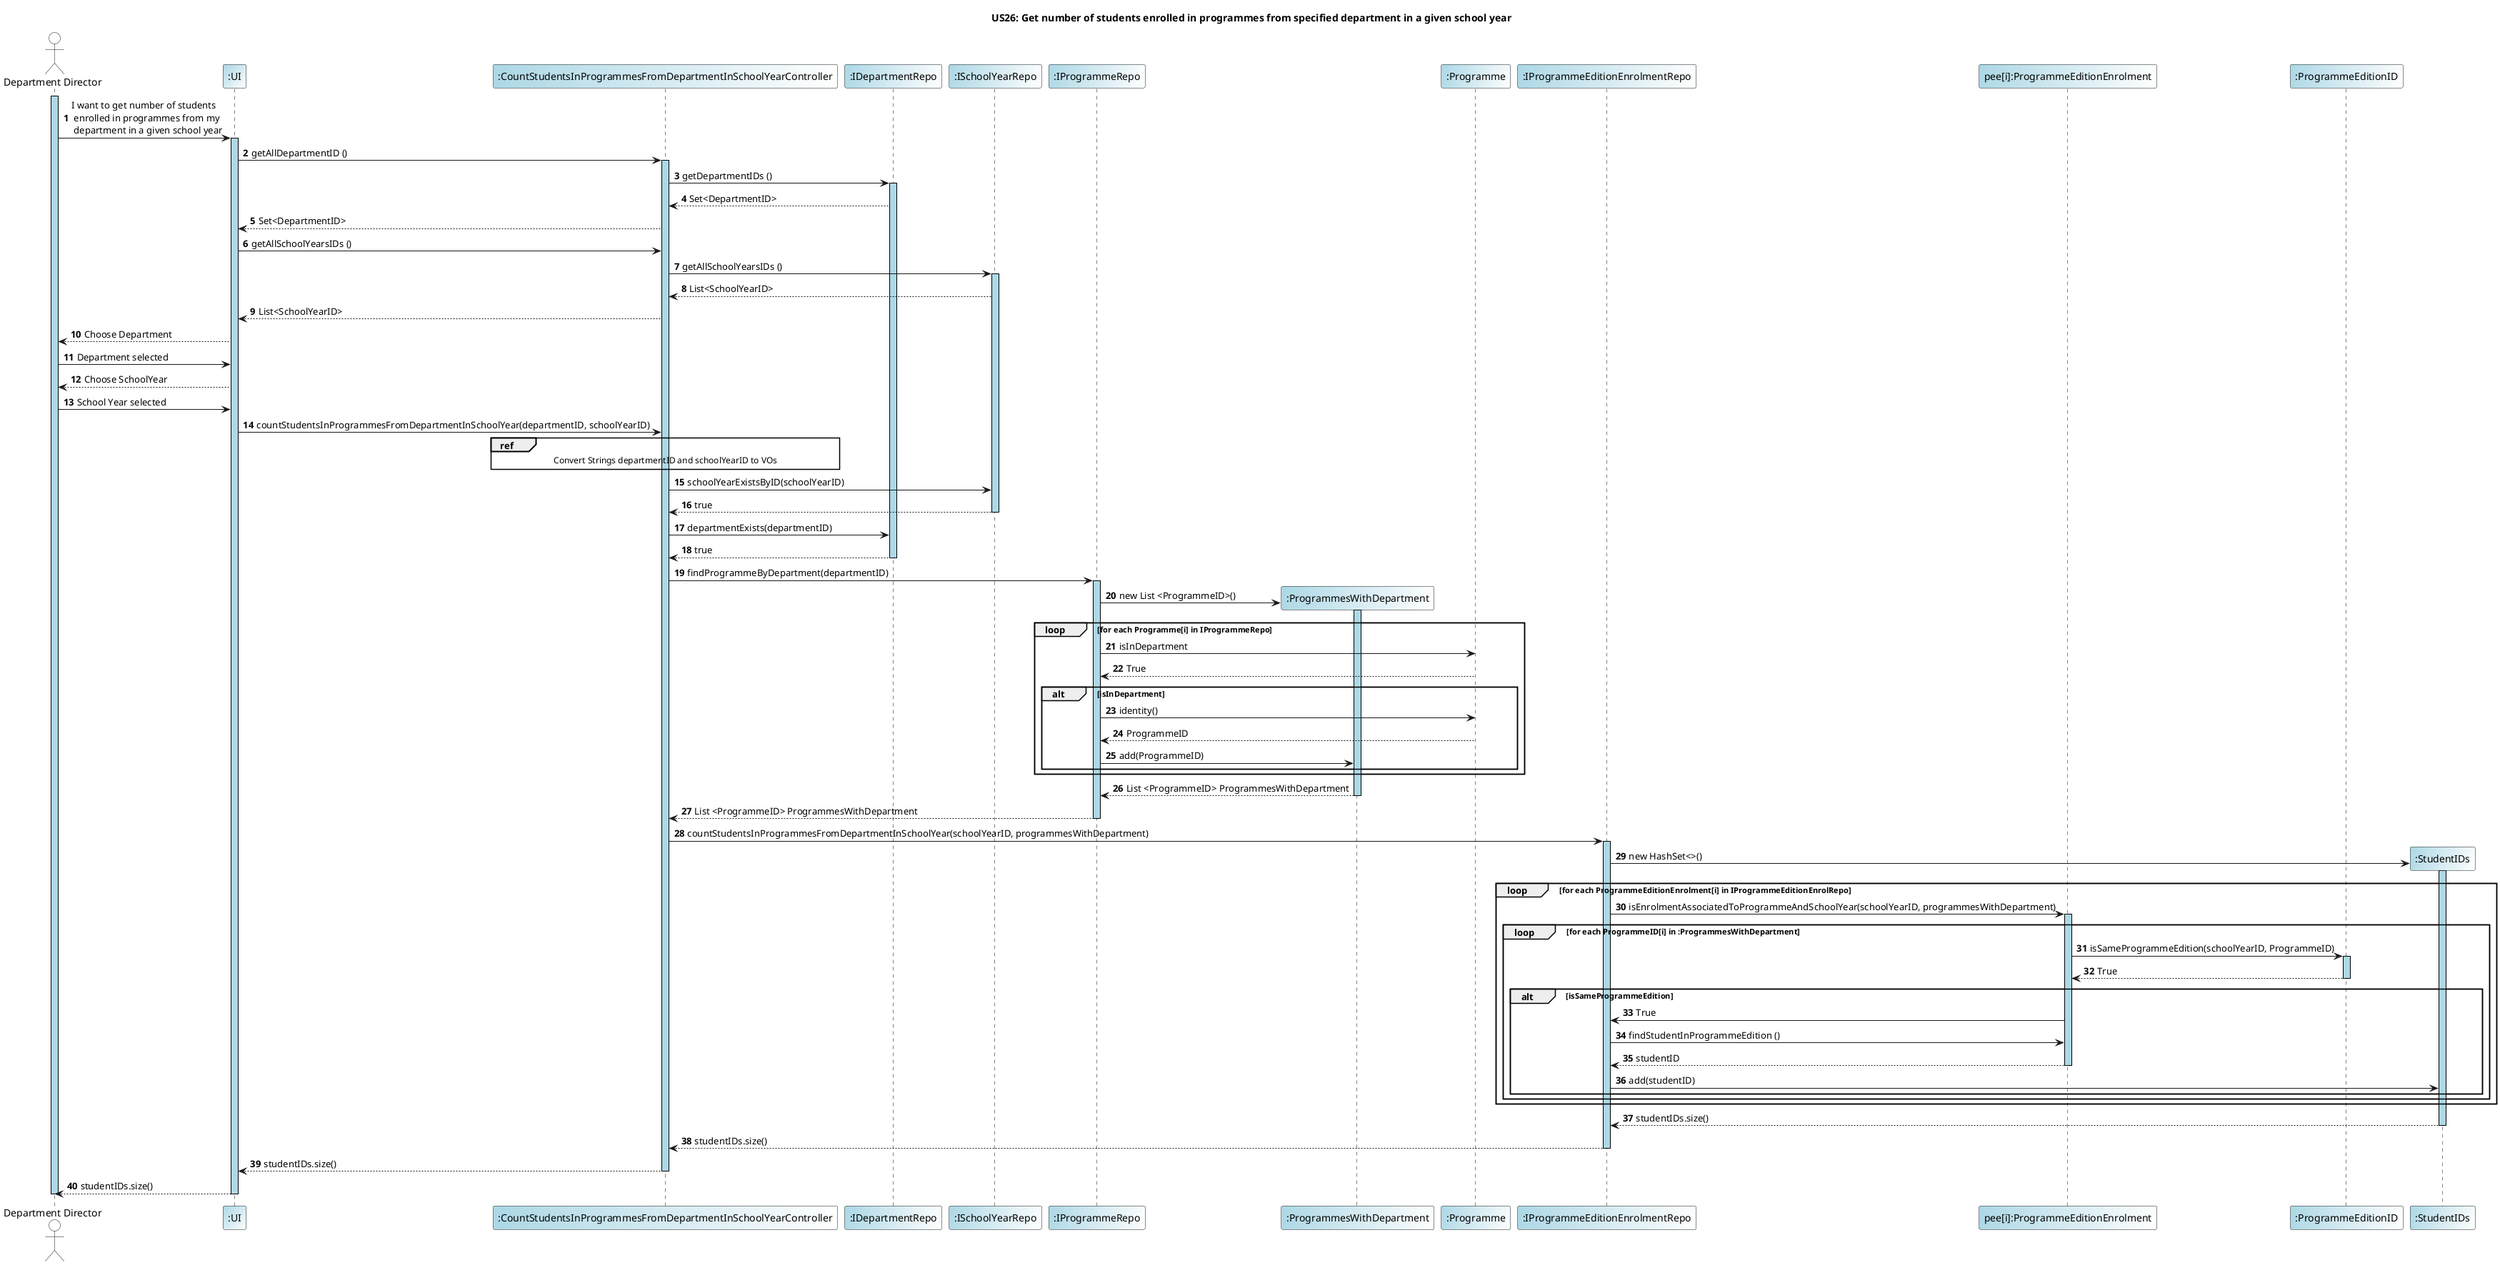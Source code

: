 @startuml

title US26: Get number of students enrolled in programmes from specified department in a given school year
autonumber
skinparam sequence {
   LifelineBorderColor Black
   LifelineBackgroundColor LightBlue
 }

actor "Department Director" as DepartmentDir #White
participant ":UI" as UI #LightBlue/White
participant ":CountStudentsInProgrammesFromDepartmentInSchoolYearController" as Controller #LightBlue/White
participant ":IDepartmentRepo" as IDepartmentRepo #LightBlue/White
participant ":ISchoolYearRepo" as ISchoolYearRepo #LightBlue/White
participant ":IProgrammeRepo" as IProgrammeRepo #LightBlue/White




activate DepartmentDir
DepartmentDir -> UI: I want to get number of students \n enrolled in programmes from my \n department in a given school year
activate UI

UI -> Controller: getAllDepartmentID ()
activate Controller
Controller -> IDepartmentRepo: getDepartmentIDs ()
activate IDepartmentRepo
IDepartmentRepo --> Controller: Set<DepartmentID>


Controller --> UI: Set<DepartmentID>
UI -> Controller: getAllSchoolYearsIDs ()
Controller -> ISchoolYearRepo: getAllSchoolYearsIDs ()
activate ISchoolYearRepo
ISchoolYearRepo --> Controller: List<SchoolYearID>
Controller --> UI: List<SchoolYearID>


UI-->DepartmentDir: Choose Department
DepartmentDir ->UI: Department selected
UI --> DepartmentDir: Choose SchoolYear
DepartmentDir ->UI: School Year selected

UI-> Controller: countStudentsInProgrammesFromDepartmentInSchoolYear(departmentID, schoolYearID)

ref over Controller
Convert Strings departmentID and schoolYearID to VOs
end ref

Controller -> ISchoolYearRepo: schoolYearExistsByID(schoolYearID)
ISchoolYearRepo --> Controller: true
deactivate ISchoolYearRepo
Controller -> IDepartmentRepo: departmentExists(departmentID)
IDepartmentRepo-->Controller: true
deactivate IDepartmentRepo
Controller -> IProgrammeRepo: findProgrammeByDepartment(departmentID)
activate IProgrammeRepo

create ":ProgrammesWithDepartment" #LightBlue/White
IProgrammeRepo -> ":ProgrammesWithDepartment"** : new List <ProgrammeID>()
activate ":ProgrammesWithDepartment"
participant ":Programme" as Programme #LightBlue/White
loop for each Programme[i] in IProgrammeRepo
IProgrammeRepo -> Programme: isInDepartment
Programme --> IProgrammeRepo: True
alt isInDepartment

IProgrammeRepo -> Programme: identity()
Programme --> IProgrammeRepo: ProgrammeID
IProgrammeRepo -> ":ProgrammesWithDepartment": add(ProgrammeID)
end
end
":ProgrammesWithDepartment" --> IProgrammeRepo: List <ProgrammeID> ProgrammesWithDepartment
deactivate ":ProgrammesWithDepartment"
IProgrammeRepo --> Controller: List <ProgrammeID> ProgrammesWithDepartment
deactivate IProgrammeRepo
participant ":IProgrammeEditionEnrolmentRepo" as IProgrammeEditionEnrolRepo #LightBlue/White
participant "pee[i]:ProgrammeEditionEnrolment" as ProgrammeEditionEnrolment #LightBlue/White

participant ":ProgrammeEditionID" as ProgrammeEditionID #LightBlue/White

Controller -> IProgrammeEditionEnrolRepo: countStudentsInProgrammesFromDepartmentInSchoolYear(schoolYearID, programmesWithDepartment)
activate IProgrammeEditionEnrolRepo
create ":StudentIDs" #LightBlue/White
IProgrammeEditionEnrolRepo -> ":StudentIDs"** : new HashSet<>()
activate ":StudentIDs"
loop for each ProgrammeEditionEnrolment[i] in IProgrammeEditionEnrolRepo
IProgrammeEditionEnrolRepo ->ProgrammeEditionEnrolment :isEnrolmentAssociatedToProgrammeAndSchoolYear(schoolYearID, programmesWithDepartment)
activate ProgrammeEditionEnrolment
loop for each ProgrammeID[i] in :ProgrammesWithDepartment
ProgrammeEditionEnrolment -> ProgrammeEditionID: isSameProgrammeEdition(schoolYearID, ProgrammeID)
activate ProgrammeEditionID
ProgrammeEditionID --> ProgrammeEditionEnrolment: True
deactivate ProgrammeEditionID
alt isSameProgrammeEdition
ProgrammeEditionEnrolment -> IProgrammeEditionEnrolRepo: True
IProgrammeEditionEnrolRepo -> ProgrammeEditionEnrolment: findStudentInProgrammeEdition ()
ProgrammeEditionEnrolment --> IProgrammeEditionEnrolRepo: studentID
deactivate ProgrammeEditionEnrolment
IProgrammeEditionEnrolRepo -> ":StudentIDs": add(studentID)

end
end
end
":StudentIDs" --> IProgrammeEditionEnrolRepo: studentIDs.size()
deactivate ":StudentIDs"
IProgrammeEditionEnrolRepo-->Controller: studentIDs.size()
deactivate IProgrammeEditionEnrolRepo
Controller --> UI:  studentIDs.size()
deactivate Controller
UI-->DepartmentDir: studentIDs.size()
deactivate DepartmentDir
deactivate UI


@enduml